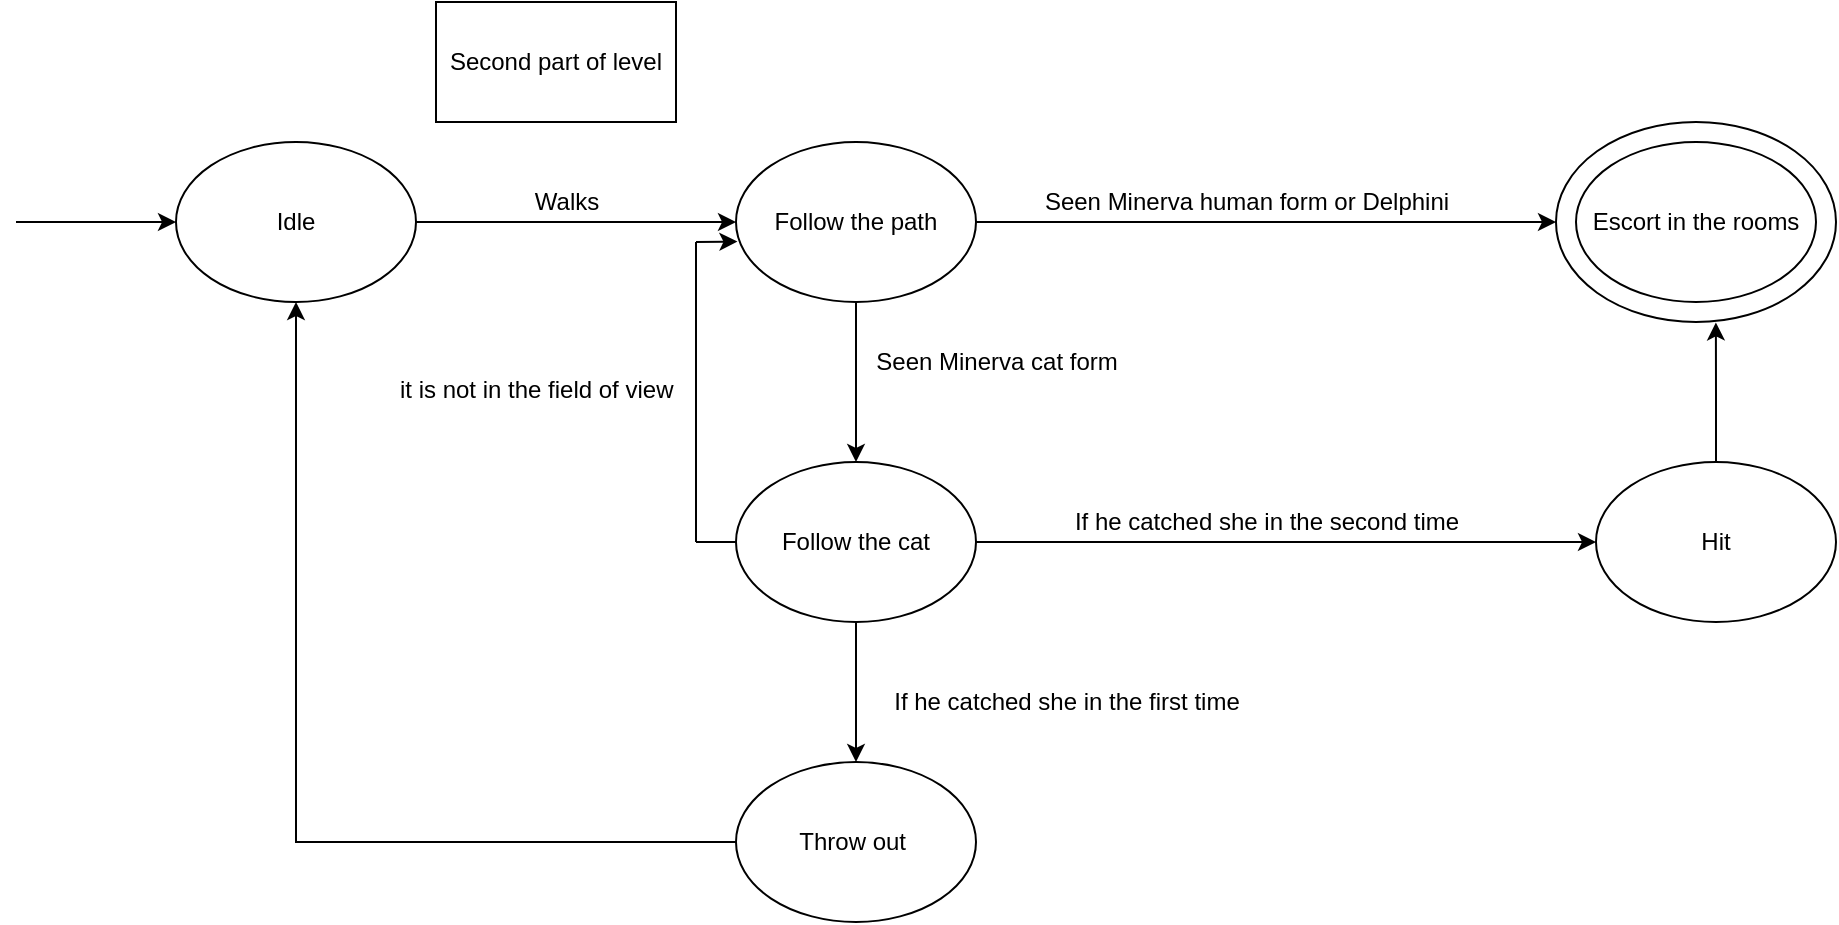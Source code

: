 <mxfile version="14.0.5" type="device"><diagram id="tHdhgaVTr3OukN0FMn_F" name="Page-2"><mxGraphModel dx="1849" dy="706" grid="1" gridSize="10" guides="1" tooltips="1" connect="1" arrows="1" fold="1" page="1" pageScale="1" pageWidth="827" pageHeight="1169" math="0" shadow="0"><root><mxCell id="ND3UrBiqgs7aNQd4Ykxe-0"/><mxCell id="ND3UrBiqgs7aNQd4Ykxe-1" parent="ND3UrBiqgs7aNQd4Ykxe-0"/><mxCell id="15rCY1NRcEZ542v0uWQp-7" value="" style="ellipse;whiteSpace=wrap;html=1;" parent="ND3UrBiqgs7aNQd4Ykxe-1" vertex="1"><mxGeometry x="650" y="150" width="140" height="100" as="geometry"/></mxCell><mxCell id="ND3UrBiqgs7aNQd4Ykxe-2" value="Second part of level" style="rounded=0;whiteSpace=wrap;html=1;" parent="ND3UrBiqgs7aNQd4Ykxe-1" vertex="1"><mxGeometry x="90" y="90" width="120" height="60" as="geometry"/></mxCell><mxCell id="15rCY1NRcEZ542v0uWQp-0" value="" style="edgeStyle=orthogonalEdgeStyle;rounded=0;orthogonalLoop=1;jettySize=auto;html=1;" parent="ND3UrBiqgs7aNQd4Ykxe-1" source="15rCY1NRcEZ542v0uWQp-1" target="15rCY1NRcEZ542v0uWQp-2" edge="1"><mxGeometry relative="1" as="geometry"/></mxCell><mxCell id="15rCY1NRcEZ542v0uWQp-1" value="Idle" style="ellipse;whiteSpace=wrap;html=1;" parent="ND3UrBiqgs7aNQd4Ykxe-1" vertex="1"><mxGeometry x="-40" y="160" width="120" height="80" as="geometry"/></mxCell><mxCell id="15rCY1NRcEZ542v0uWQp-4" style="edgeStyle=orthogonalEdgeStyle;rounded=0;orthogonalLoop=1;jettySize=auto;html=1;entryX=0;entryY=0.5;entryDx=0;entryDy=0;" parent="ND3UrBiqgs7aNQd4Ykxe-1" source="15rCY1NRcEZ542v0uWQp-2" target="15rCY1NRcEZ542v0uWQp-7" edge="1"><mxGeometry relative="1" as="geometry"><mxPoint x="640" y="200" as="targetPoint"/></mxGeometry></mxCell><mxCell id="15rCY1NRcEZ542v0uWQp-9" value="" style="edgeStyle=orthogonalEdgeStyle;rounded=0;orthogonalLoop=1;jettySize=auto;html=1;" parent="ND3UrBiqgs7aNQd4Ykxe-1" source="15rCY1NRcEZ542v0uWQp-2" target="15rCY1NRcEZ542v0uWQp-8" edge="1"><mxGeometry relative="1" as="geometry"/></mxCell><mxCell id="15rCY1NRcEZ542v0uWQp-2" value="Follow the path" style="ellipse;whiteSpace=wrap;html=1;" parent="ND3UrBiqgs7aNQd4Ykxe-1" vertex="1"><mxGeometry x="240" y="160" width="120" height="80" as="geometry"/></mxCell><mxCell id="15rCY1NRcEZ542v0uWQp-3" value="Walks" style="text;html=1;align=center;verticalAlign=middle;resizable=0;points=[];autosize=1;" parent="ND3UrBiqgs7aNQd4Ykxe-1" vertex="1"><mxGeometry x="130" y="180" width="50" height="20" as="geometry"/></mxCell><mxCell id="15rCY1NRcEZ542v0uWQp-5" value="Seen Minerva human form or Delphini" style="text;html=1;align=center;verticalAlign=middle;resizable=0;points=[];autosize=1;" parent="ND3UrBiqgs7aNQd4Ykxe-1" vertex="1"><mxGeometry x="385" y="180" width="220" height="20" as="geometry"/></mxCell><mxCell id="15rCY1NRcEZ542v0uWQp-6" value="Escort in the rooms" style="ellipse;whiteSpace=wrap;html=1;" parent="ND3UrBiqgs7aNQd4Ykxe-1" vertex="1"><mxGeometry x="660" y="160" width="120" height="80" as="geometry"/></mxCell><mxCell id="15rCY1NRcEZ542v0uWQp-19" value="" style="edgeStyle=orthogonalEdgeStyle;rounded=0;orthogonalLoop=1;jettySize=auto;html=1;" parent="ND3UrBiqgs7aNQd4Ykxe-1" source="15rCY1NRcEZ542v0uWQp-8" target="15rCY1NRcEZ542v0uWQp-18" edge="1"><mxGeometry relative="1" as="geometry"/></mxCell><mxCell id="15rCY1NRcEZ542v0uWQp-25" value="" style="edgeStyle=orthogonalEdgeStyle;rounded=0;orthogonalLoop=1;jettySize=auto;html=1;" parent="ND3UrBiqgs7aNQd4Ykxe-1" source="15rCY1NRcEZ542v0uWQp-8" target="15rCY1NRcEZ542v0uWQp-24" edge="1"><mxGeometry relative="1" as="geometry"/></mxCell><mxCell id="15rCY1NRcEZ542v0uWQp-8" value="Follow the cat" style="ellipse;whiteSpace=wrap;html=1;" parent="ND3UrBiqgs7aNQd4Ykxe-1" vertex="1"><mxGeometry x="240" y="320" width="120" height="80" as="geometry"/></mxCell><mxCell id="15rCY1NRcEZ542v0uWQp-10" value="Seen Minerva cat form" style="text;html=1;align=center;verticalAlign=middle;resizable=0;points=[];autosize=1;" parent="ND3UrBiqgs7aNQd4Ykxe-1" vertex="1"><mxGeometry x="300" y="260" width="140" height="20" as="geometry"/></mxCell><mxCell id="15rCY1NRcEZ542v0uWQp-12" value="" style="endArrow=none;html=1;" parent="ND3UrBiqgs7aNQd4Ykxe-1" edge="1"><mxGeometry width="50" height="50" relative="1" as="geometry"><mxPoint x="220" y="360" as="sourcePoint"/><mxPoint x="220" y="210" as="targetPoint"/></mxGeometry></mxCell><mxCell id="15rCY1NRcEZ542v0uWQp-13" value="" style="endArrow=none;html=1;entryX=0;entryY=0.5;entryDx=0;entryDy=0;" parent="ND3UrBiqgs7aNQd4Ykxe-1" target="15rCY1NRcEZ542v0uWQp-8" edge="1"><mxGeometry width="50" height="50" relative="1" as="geometry"><mxPoint x="220" y="360" as="sourcePoint"/><mxPoint x="250" y="400" as="targetPoint"/></mxGeometry></mxCell><mxCell id="15rCY1NRcEZ542v0uWQp-14" value="" style="endArrow=classic;html=1;entryX=0.006;entryY=0.622;entryDx=0;entryDy=0;entryPerimeter=0;" parent="ND3UrBiqgs7aNQd4Ykxe-1" target="15rCY1NRcEZ542v0uWQp-2" edge="1"><mxGeometry width="50" height="50" relative="1" as="geometry"><mxPoint x="220" y="210" as="sourcePoint"/><mxPoint x="220" y="210" as="targetPoint"/></mxGeometry></mxCell><mxCell id="15rCY1NRcEZ542v0uWQp-15" value="it is not in the field of view" style="text;whiteSpace=wrap;html=1;" parent="ND3UrBiqgs7aNQd4Ykxe-1" vertex="1"><mxGeometry x="70" y="270" width="160" height="30" as="geometry"/></mxCell><mxCell id="15rCY1NRcEZ542v0uWQp-20" style="edgeStyle=orthogonalEdgeStyle;rounded=0;orthogonalLoop=1;jettySize=auto;html=1;entryX=0.5;entryY=1;entryDx=0;entryDy=0;" parent="ND3UrBiqgs7aNQd4Ykxe-1" source="15rCY1NRcEZ542v0uWQp-18" target="15rCY1NRcEZ542v0uWQp-1" edge="1"><mxGeometry relative="1" as="geometry"/></mxCell><mxCell id="15rCY1NRcEZ542v0uWQp-18" value="Throw out&amp;nbsp;" style="ellipse;whiteSpace=wrap;html=1;" parent="ND3UrBiqgs7aNQd4Ykxe-1" vertex="1"><mxGeometry x="240" y="470" width="120" height="80" as="geometry"/></mxCell><mxCell id="15rCY1NRcEZ542v0uWQp-30" style="edgeStyle=orthogonalEdgeStyle;rounded=0;orthogonalLoop=1;jettySize=auto;html=1;entryX=0.571;entryY=1.002;entryDx=0;entryDy=0;entryPerimeter=0;" parent="ND3UrBiqgs7aNQd4Ykxe-1" source="15rCY1NRcEZ542v0uWQp-24" target="15rCY1NRcEZ542v0uWQp-7" edge="1"><mxGeometry relative="1" as="geometry"/></mxCell><mxCell id="15rCY1NRcEZ542v0uWQp-24" value="Hit" style="ellipse;whiteSpace=wrap;html=1;" parent="ND3UrBiqgs7aNQd4Ykxe-1" vertex="1"><mxGeometry x="670" y="320" width="120" height="80" as="geometry"/></mxCell><mxCell id="15rCY1NRcEZ542v0uWQp-26" value="If he catched she in the second time" style="text;html=1;align=center;verticalAlign=middle;resizable=0;points=[];autosize=1;" parent="ND3UrBiqgs7aNQd4Ykxe-1" vertex="1"><mxGeometry x="400" y="340" width="210" height="20" as="geometry"/></mxCell><mxCell id="PQVe9l4XN0iUsnlBrKI--0" value="" style="endArrow=classic;html=1;entryX=0;entryY=0.5;entryDx=0;entryDy=0;" parent="ND3UrBiqgs7aNQd4Ykxe-1" edge="1"><mxGeometry width="50" height="50" relative="1" as="geometry"><mxPoint x="-120" y="200" as="sourcePoint"/><mxPoint x="-40" y="200" as="targetPoint"/></mxGeometry></mxCell><mxCell id="J3nkJZQyx3CQUWb6YuKC-0" value="If he catched she in the first time" style="text;html=1;align=center;verticalAlign=middle;resizable=0;points=[];autosize=1;" parent="ND3UrBiqgs7aNQd4Ykxe-1" vertex="1"><mxGeometry x="310" y="430" width="190" height="20" as="geometry"/></mxCell></root></mxGraphModel></diagram></mxfile>